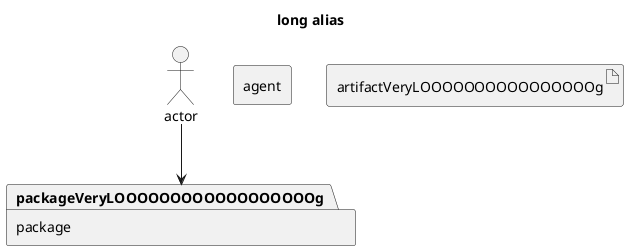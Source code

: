 @startuml
title long alias
actor "actor" as actorVeryLOOOOOOOOOOOOOOOOOOOOOOOOOOOOOOOOOOg
agent agentVeryLOOOOOOOOOOOOOOOOg as "agent"
artifact "artifactVeryLOOOOOOOOOOOOOOOOg" as artifact
package "package" as packageVeryLOOOOOOOOOOOOOOOOOOg

actorVeryLOOOOOOOOOOOOOOOOOOOOOOOOOOOOOOOOOOg --> packageVeryLOOOOOOOOOOOOOOOOOOg
@enduml
